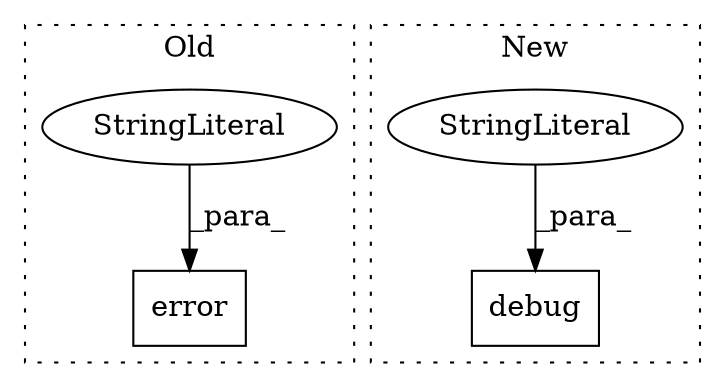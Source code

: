 digraph G {
subgraph cluster0 {
1 [label="error" a="32" s="1514,1552" l="6,1" shape="box"];
3 [label="StringLiteral" a="45" s="1520" l="32" shape="ellipse"];
label = "Old";
style="dotted";
}
subgraph cluster1 {
2 [label="debug" a="32" s="1111,1141" l="6,1" shape="box"];
4 [label="StringLiteral" a="45" s="1117" l="20" shape="ellipse"];
label = "New";
style="dotted";
}
3 -> 1 [label="_para_"];
4 -> 2 [label="_para_"];
}